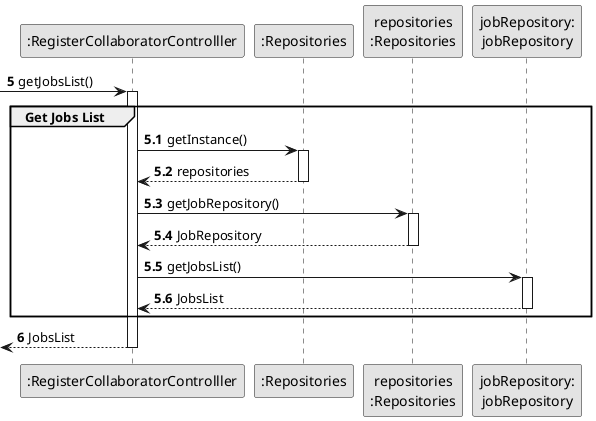 @startuml
skinparam monochrome true
skinparam packageStyle rectangle
skinparam shadowing false

autonumber

'hide footbox

participant ":RegisterCollaboratorControlller" as CTRL
participant ":Repositories" as REP
participant "repositories\n:Repositories" as REPS
participant "jobRepository:\njobRepository" as jobRepository

autonumber 5

 -> CTRL : getJobsList()
autonumber 5.1
activate CTRL
    group Get Jobs List

            CTRL -> REP : getInstance()
            activate REP

            REP --> CTRL: repositories
            deactivate REP

            CTRL -> REPS : getJobRepository()
            activate REPS

            REPS --> CTRL: JobRepository
            deactivate REPS

            CTRL -> jobRepository: getJobsList()
            activate jobRepository

            jobRepository --> CTRL : JobsList
            deactivate jobRepository

    end
    autonumber 6
    <-- CTRL  : JobsList
deactivate CTRL

@enduml